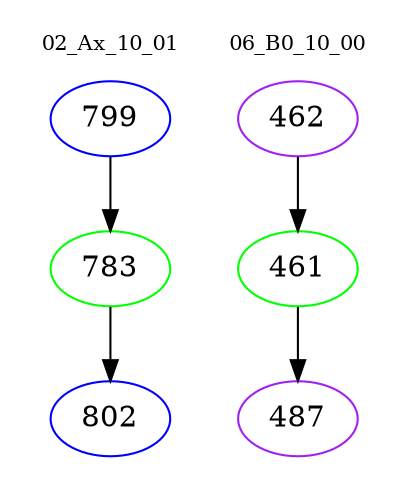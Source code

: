 digraph{
subgraph cluster_0 {
color = white
label = "02_Ax_10_01";
fontsize=10;
T0_799 [label="799", color="blue"]
T0_799 -> T0_783 [color="black"]
T0_783 [label="783", color="green"]
T0_783 -> T0_802 [color="black"]
T0_802 [label="802", color="blue"]
}
subgraph cluster_1 {
color = white
label = "06_B0_10_00";
fontsize=10;
T1_462 [label="462", color="purple"]
T1_462 -> T1_461 [color="black"]
T1_461 [label="461", color="green"]
T1_461 -> T1_487 [color="black"]
T1_487 [label="487", color="purple"]
}
}
